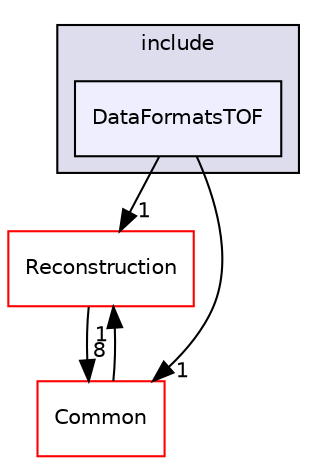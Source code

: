 digraph "/home/travis/build/AliceO2Group/AliceO2/DataFormats/Detectors/TOF/include/DataFormatsTOF" {
  bgcolor=transparent;
  compound=true
  node [ fontsize="10", fontname="Helvetica"];
  edge [ labelfontsize="10", labelfontname="Helvetica"];
  subgraph clusterdir_52a450538d7572a32cbfb94425157f6b {
    graph [ bgcolor="#ddddee", pencolor="black", label="include" fontname="Helvetica", fontsize="10", URL="dir_52a450538d7572a32cbfb94425157f6b.html"]
  dir_91b844c53d7b1788623423e1009a0b53 [shape=box, label="DataFormatsTOF", style="filled", fillcolor="#eeeeff", pencolor="black", URL="dir_91b844c53d7b1788623423e1009a0b53.html"];
  }
  dir_d269712cc31e133b892a3b3f6424741a [shape=box label="Reconstruction" color="red" URL="dir_d269712cc31e133b892a3b3f6424741a.html"];
  dir_4ab6b4cc6a7edbff49100e9123df213f [shape=box label="Common" color="red" URL="dir_4ab6b4cc6a7edbff49100e9123df213f.html"];
  dir_d269712cc31e133b892a3b3f6424741a->dir_4ab6b4cc6a7edbff49100e9123df213f [headlabel="8", labeldistance=1.5 headhref="dir_000230_000027.html"];
  dir_91b844c53d7b1788623423e1009a0b53->dir_d269712cc31e133b892a3b3f6424741a [headlabel="1", labeldistance=1.5 headhref="dir_000107_000230.html"];
  dir_91b844c53d7b1788623423e1009a0b53->dir_4ab6b4cc6a7edbff49100e9123df213f [headlabel="1", labeldistance=1.5 headhref="dir_000107_000027.html"];
  dir_4ab6b4cc6a7edbff49100e9123df213f->dir_d269712cc31e133b892a3b3f6424741a [headlabel="1", labeldistance=1.5 headhref="dir_000027_000230.html"];
}
